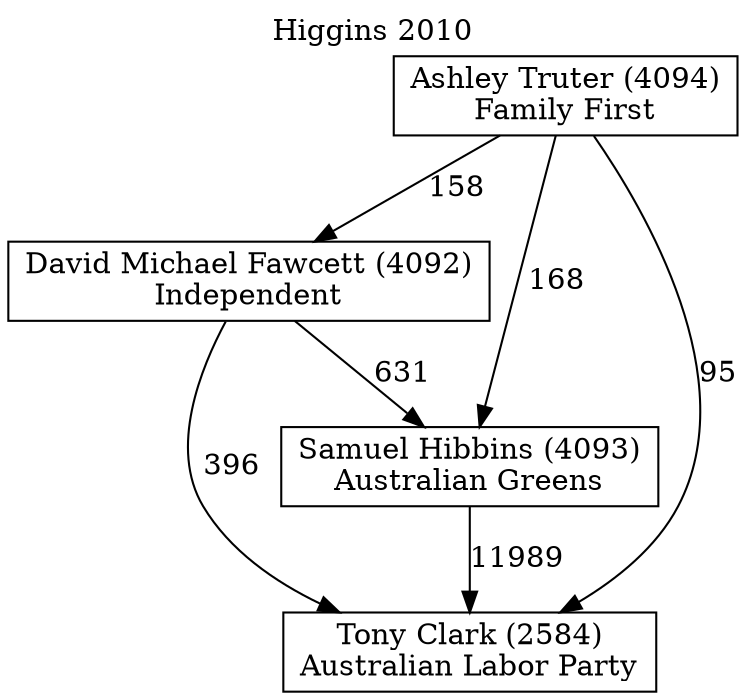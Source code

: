 // House preference flow
digraph "Tony Clark (2584)_Higgins_2010" {
	graph [label="Higgins 2010" labelloc=t mclimit=10]
	node [shape=box]
	"Ashley Truter (4094)" [label="Ashley Truter (4094)
Family First"]
	"David Michael Fawcett (4092)" [label="David Michael Fawcett (4092)
Independent"]
	"Samuel Hibbins (4093)" [label="Samuel Hibbins (4093)
Australian Greens"]
	"Tony Clark (2584)" [label="Tony Clark (2584)
Australian Labor Party"]
	"Ashley Truter (4094)" -> "David Michael Fawcett (4092)" [label=158]
	"Ashley Truter (4094)" -> "Samuel Hibbins (4093)" [label=168]
	"Ashley Truter (4094)" -> "Tony Clark (2584)" [label=95]
	"David Michael Fawcett (4092)" -> "Samuel Hibbins (4093)" [label=631]
	"David Michael Fawcett (4092)" -> "Tony Clark (2584)" [label=396]
	"Samuel Hibbins (4093)" -> "Tony Clark (2584)" [label=11989]
}
